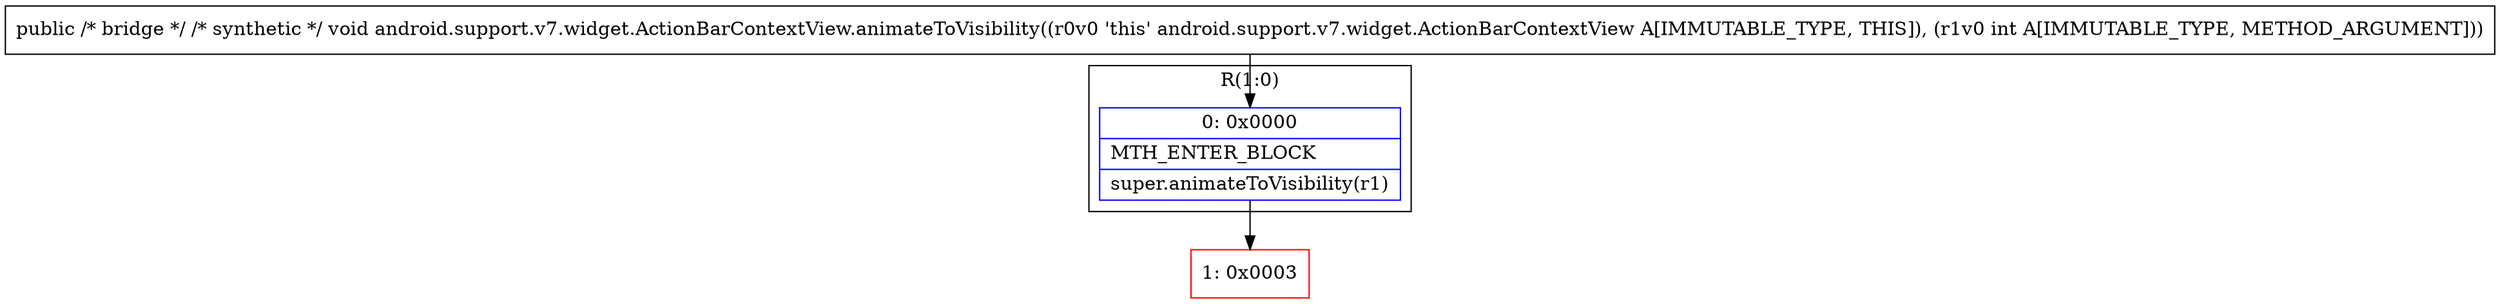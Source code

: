 digraph "CFG forandroid.support.v7.widget.ActionBarContextView.animateToVisibility(I)V" {
subgraph cluster_Region_791631820 {
label = "R(1:0)";
node [shape=record,color=blue];
Node_0 [shape=record,label="{0\:\ 0x0000|MTH_ENTER_BLOCK\l|super.animateToVisibility(r1)\l}"];
}
Node_1 [shape=record,color=red,label="{1\:\ 0x0003}"];
MethodNode[shape=record,label="{public \/* bridge *\/ \/* synthetic *\/ void android.support.v7.widget.ActionBarContextView.animateToVisibility((r0v0 'this' android.support.v7.widget.ActionBarContextView A[IMMUTABLE_TYPE, THIS]), (r1v0 int A[IMMUTABLE_TYPE, METHOD_ARGUMENT])) }"];
MethodNode -> Node_0;
Node_0 -> Node_1;
}

